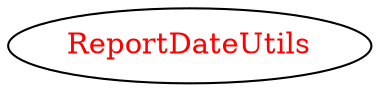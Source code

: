 digraph dependencyGraph {
 concentrate=true;
 ranksep="2.0";
 rankdir="LR"; 
 splines="ortho";
"ReportDateUtils" [fontcolor="red"];
}
